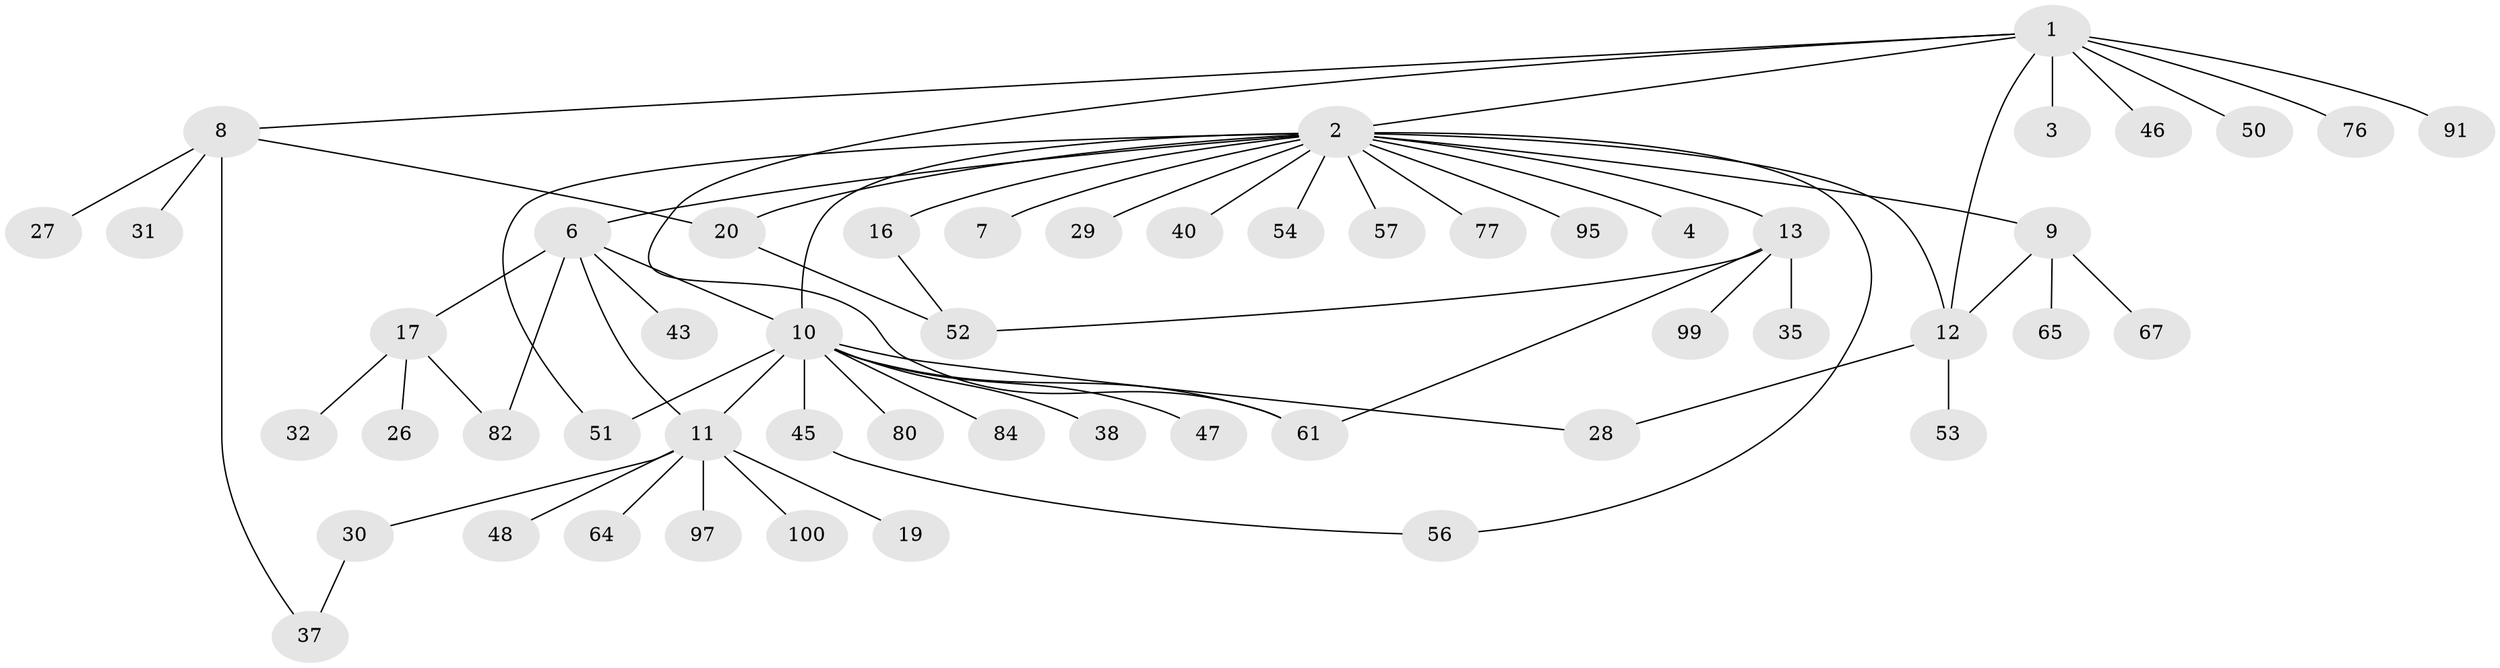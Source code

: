 // original degree distribution, {7: 0.018867924528301886, 17: 0.009433962264150943, 2: 0.2358490566037736, 1: 0.5471698113207547, 6: 0.03773584905660377, 5: 0.03773584905660377, 10: 0.009433962264150943, 12: 0.009433962264150943, 8: 0.009433962264150943, 4: 0.018867924528301886, 3: 0.0660377358490566}
// Generated by graph-tools (version 1.1) at 2025/54/03/05/25 16:54:47]
// undirected, 53 vertices, 66 edges
graph export_dot {
graph [start="1"]
  node [color=gray90,style=filled];
  1 [super="+18+36"];
  2 [super="+33+5"];
  3 [super="+25"];
  4;
  6;
  7;
  8;
  9 [super="+59"];
  10 [super="+39+15+88+106+69"];
  11 [super="+74+81+92+73+70+14+24+41"];
  12 [super="+101"];
  13;
  16;
  17 [super="+44+42"];
  19;
  20 [super="+103+21+23+22+55"];
  26;
  27 [super="+75"];
  28 [super="+85"];
  29;
  30;
  31;
  32;
  35;
  37;
  38;
  40;
  43 [super="+72"];
  45;
  46;
  47 [super="+89"];
  48 [super="+86"];
  50;
  51 [super="+62"];
  52 [super="+66"];
  53;
  54;
  56 [super="+79"];
  57 [super="+60"];
  61 [super="+83+93"];
  64;
  65 [super="+102"];
  67;
  76;
  77;
  80;
  82;
  84;
  91;
  95;
  97;
  99;
  100;
  1 -- 2;
  1 -- 3;
  1 -- 8;
  1 -- 61;
  1 -- 91;
  1 -- 76;
  1 -- 46;
  1 -- 12;
  1 -- 50;
  2 -- 4;
  2 -- 6;
  2 -- 7;
  2 -- 9 [weight=2];
  2 -- 10 [weight=2];
  2 -- 16;
  2 -- 29;
  2 -- 40;
  2 -- 54;
  2 -- 57;
  2 -- 77;
  2 -- 95;
  2 -- 20;
  2 -- 56;
  2 -- 51;
  2 -- 12;
  2 -- 13;
  6 -- 10;
  6 -- 11;
  6 -- 17;
  6 -- 43;
  6 -- 82;
  8 -- 20;
  8 -- 27;
  8 -- 31;
  8 -- 37;
  9 -- 12;
  9 -- 65;
  9 -- 67;
  10 -- 28;
  10 -- 47;
  10 -- 61;
  10 -- 38;
  10 -- 45;
  10 -- 80;
  10 -- 51;
  10 -- 84;
  10 -- 11;
  11 -- 19;
  11 -- 30;
  11 -- 48;
  11 -- 64;
  11 -- 97;
  11 -- 100;
  12 -- 28;
  12 -- 53;
  13 -- 35;
  13 -- 61;
  13 -- 99;
  13 -- 52;
  16 -- 52;
  17 -- 26;
  17 -- 32;
  17 -- 82;
  20 -- 52;
  30 -- 37;
  45 -- 56;
}
